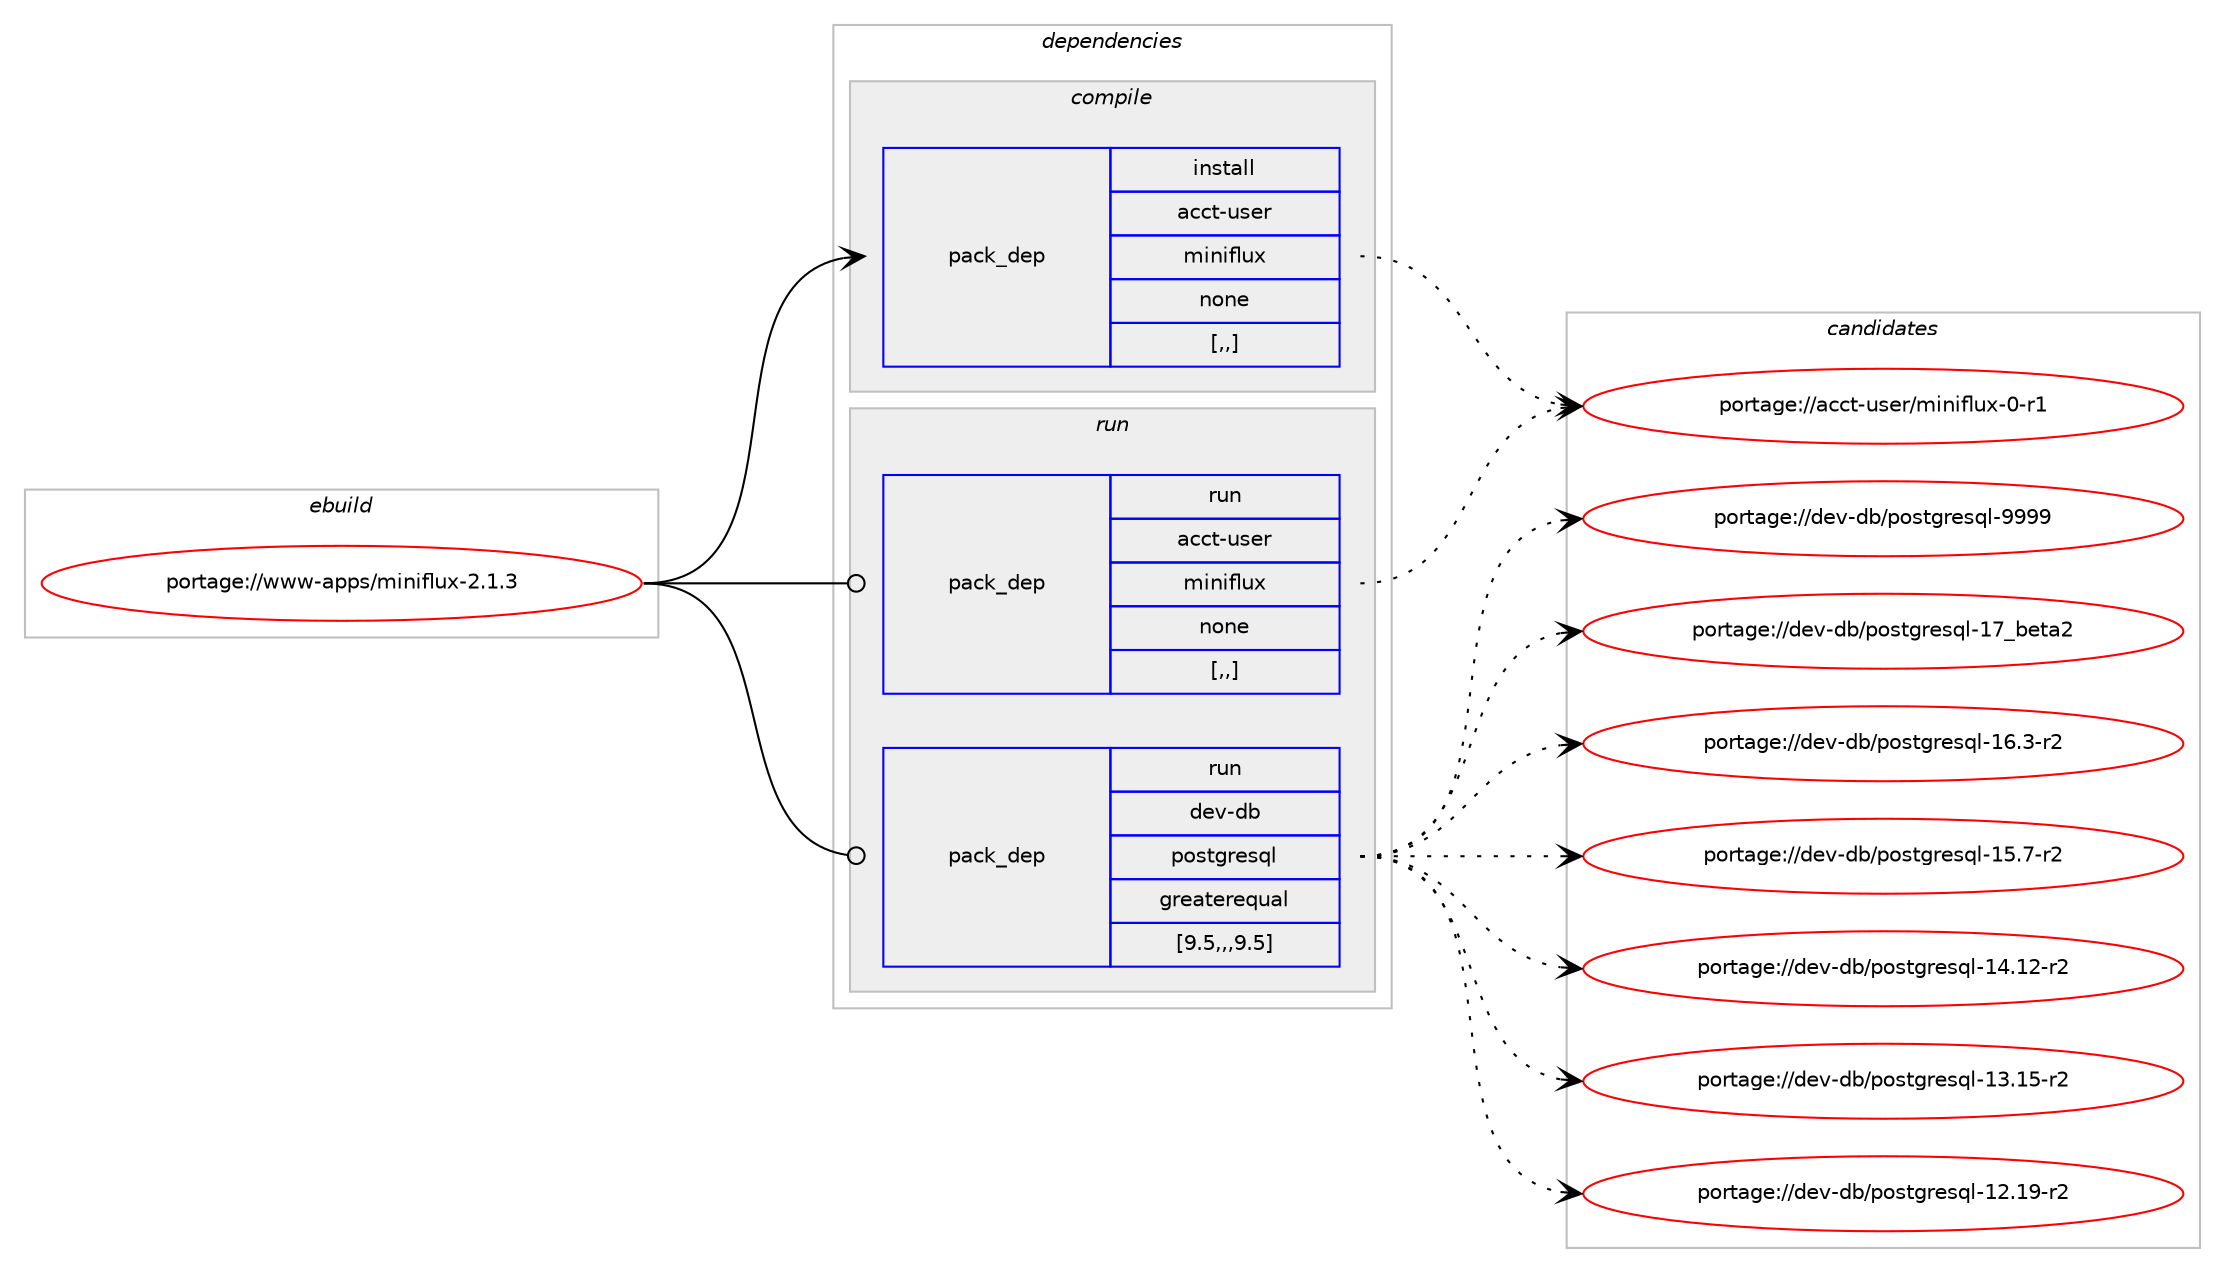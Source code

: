 digraph prolog {

# *************
# Graph options
# *************

newrank=true;
concentrate=true;
compound=true;
graph [rankdir=LR,fontname=Helvetica,fontsize=10,ranksep=1.5];#, ranksep=2.5, nodesep=0.2];
edge  [arrowhead=vee];
node  [fontname=Helvetica,fontsize=10];

# **********
# The ebuild
# **********

subgraph cluster_leftcol {
color=gray;
label=<<i>ebuild</i>>;
id [label="portage://www-apps/miniflux-2.1.3", color=red, width=4, href="../www-apps/miniflux-2.1.3.svg"];
}

# ****************
# The dependencies
# ****************

subgraph cluster_midcol {
color=gray;
label=<<i>dependencies</i>>;
subgraph cluster_compile {
fillcolor="#eeeeee";
style=filled;
label=<<i>compile</i>>;
subgraph pack324753 {
dependency447130 [label=<<TABLE BORDER="0" CELLBORDER="1" CELLSPACING="0" CELLPADDING="4" WIDTH="220"><TR><TD ROWSPAN="6" CELLPADDING="30">pack_dep</TD></TR><TR><TD WIDTH="110">install</TD></TR><TR><TD>acct-user</TD></TR><TR><TD>miniflux</TD></TR><TR><TD>none</TD></TR><TR><TD>[,,]</TD></TR></TABLE>>, shape=none, color=blue];
}
id:e -> dependency447130:w [weight=20,style="solid",arrowhead="vee"];
}
subgraph cluster_compileandrun {
fillcolor="#eeeeee";
style=filled;
label=<<i>compile and run</i>>;
}
subgraph cluster_run {
fillcolor="#eeeeee";
style=filled;
label=<<i>run</i>>;
subgraph pack324754 {
dependency447131 [label=<<TABLE BORDER="0" CELLBORDER="1" CELLSPACING="0" CELLPADDING="4" WIDTH="220"><TR><TD ROWSPAN="6" CELLPADDING="30">pack_dep</TD></TR><TR><TD WIDTH="110">run</TD></TR><TR><TD>acct-user</TD></TR><TR><TD>miniflux</TD></TR><TR><TD>none</TD></TR><TR><TD>[,,]</TD></TR></TABLE>>, shape=none, color=blue];
}
id:e -> dependency447131:w [weight=20,style="solid",arrowhead="odot"];
subgraph pack324755 {
dependency447132 [label=<<TABLE BORDER="0" CELLBORDER="1" CELLSPACING="0" CELLPADDING="4" WIDTH="220"><TR><TD ROWSPAN="6" CELLPADDING="30">pack_dep</TD></TR><TR><TD WIDTH="110">run</TD></TR><TR><TD>dev-db</TD></TR><TR><TD>postgresql</TD></TR><TR><TD>greaterequal</TD></TR><TR><TD>[9.5,,,9.5]</TD></TR></TABLE>>, shape=none, color=blue];
}
id:e -> dependency447132:w [weight=20,style="solid",arrowhead="odot"];
}
}

# **************
# The candidates
# **************

subgraph cluster_choices {
rank=same;
color=gray;
label=<<i>candidates</i>>;

subgraph choice324753 {
color=black;
nodesep=1;
choice979999116451171151011144710910511010510210811712045484511449 [label="portage://acct-user/miniflux-0-r1", color=red, width=4,href="../acct-user/miniflux-0-r1.svg"];
dependency447130:e -> choice979999116451171151011144710910511010510210811712045484511449:w [style=dotted,weight="100"];
}
subgraph choice324754 {
color=black;
nodesep=1;
choice979999116451171151011144710910511010510210811712045484511449 [label="portage://acct-user/miniflux-0-r1", color=red, width=4,href="../acct-user/miniflux-0-r1.svg"];
dependency447131:e -> choice979999116451171151011144710910511010510210811712045484511449:w [style=dotted,weight="100"];
}
subgraph choice324755 {
color=black;
nodesep=1;
choice1001011184510098471121111151161031141011151131084557575757 [label="portage://dev-db/postgresql-9999", color=red, width=4,href="../dev-db/postgresql-9999.svg"];
choice10010111845100984711211111511610311410111511310845495595981011169750 [label="portage://dev-db/postgresql-17_beta2", color=red, width=4,href="../dev-db/postgresql-17_beta2.svg"];
choice10010111845100984711211111511610311410111511310845495446514511450 [label="portage://dev-db/postgresql-16.3-r2", color=red, width=4,href="../dev-db/postgresql-16.3-r2.svg"];
choice10010111845100984711211111511610311410111511310845495346554511450 [label="portage://dev-db/postgresql-15.7-r2", color=red, width=4,href="../dev-db/postgresql-15.7-r2.svg"];
choice1001011184510098471121111151161031141011151131084549524649504511450 [label="portage://dev-db/postgresql-14.12-r2", color=red, width=4,href="../dev-db/postgresql-14.12-r2.svg"];
choice1001011184510098471121111151161031141011151131084549514649534511450 [label="portage://dev-db/postgresql-13.15-r2", color=red, width=4,href="../dev-db/postgresql-13.15-r2.svg"];
choice1001011184510098471121111151161031141011151131084549504649574511450 [label="portage://dev-db/postgresql-12.19-r2", color=red, width=4,href="../dev-db/postgresql-12.19-r2.svg"];
dependency447132:e -> choice1001011184510098471121111151161031141011151131084557575757:w [style=dotted,weight="100"];
dependency447132:e -> choice10010111845100984711211111511610311410111511310845495595981011169750:w [style=dotted,weight="100"];
dependency447132:e -> choice10010111845100984711211111511610311410111511310845495446514511450:w [style=dotted,weight="100"];
dependency447132:e -> choice10010111845100984711211111511610311410111511310845495346554511450:w [style=dotted,weight="100"];
dependency447132:e -> choice1001011184510098471121111151161031141011151131084549524649504511450:w [style=dotted,weight="100"];
dependency447132:e -> choice1001011184510098471121111151161031141011151131084549514649534511450:w [style=dotted,weight="100"];
dependency447132:e -> choice1001011184510098471121111151161031141011151131084549504649574511450:w [style=dotted,weight="100"];
}
}

}

